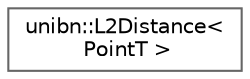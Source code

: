 digraph "Gráfico de jerarquía de clases"
{
 // LATEX_PDF_SIZE
  bgcolor="transparent";
  edge [fontname=Helvetica,fontsize=10,labelfontname=Helvetica,labelfontsize=10];
  node [fontname=Helvetica,fontsize=10,shape=box,height=0.2,width=0.4];
  rankdir="LR";
  Node0 [id="Node000000",label="unibn::L2Distance\<\l PointT \>",height=0.2,width=0.4,color="grey40", fillcolor="white", style="filled",URL="$de/d05/structunibn_1_1_l2_distance.html",tooltip=" "];
}
